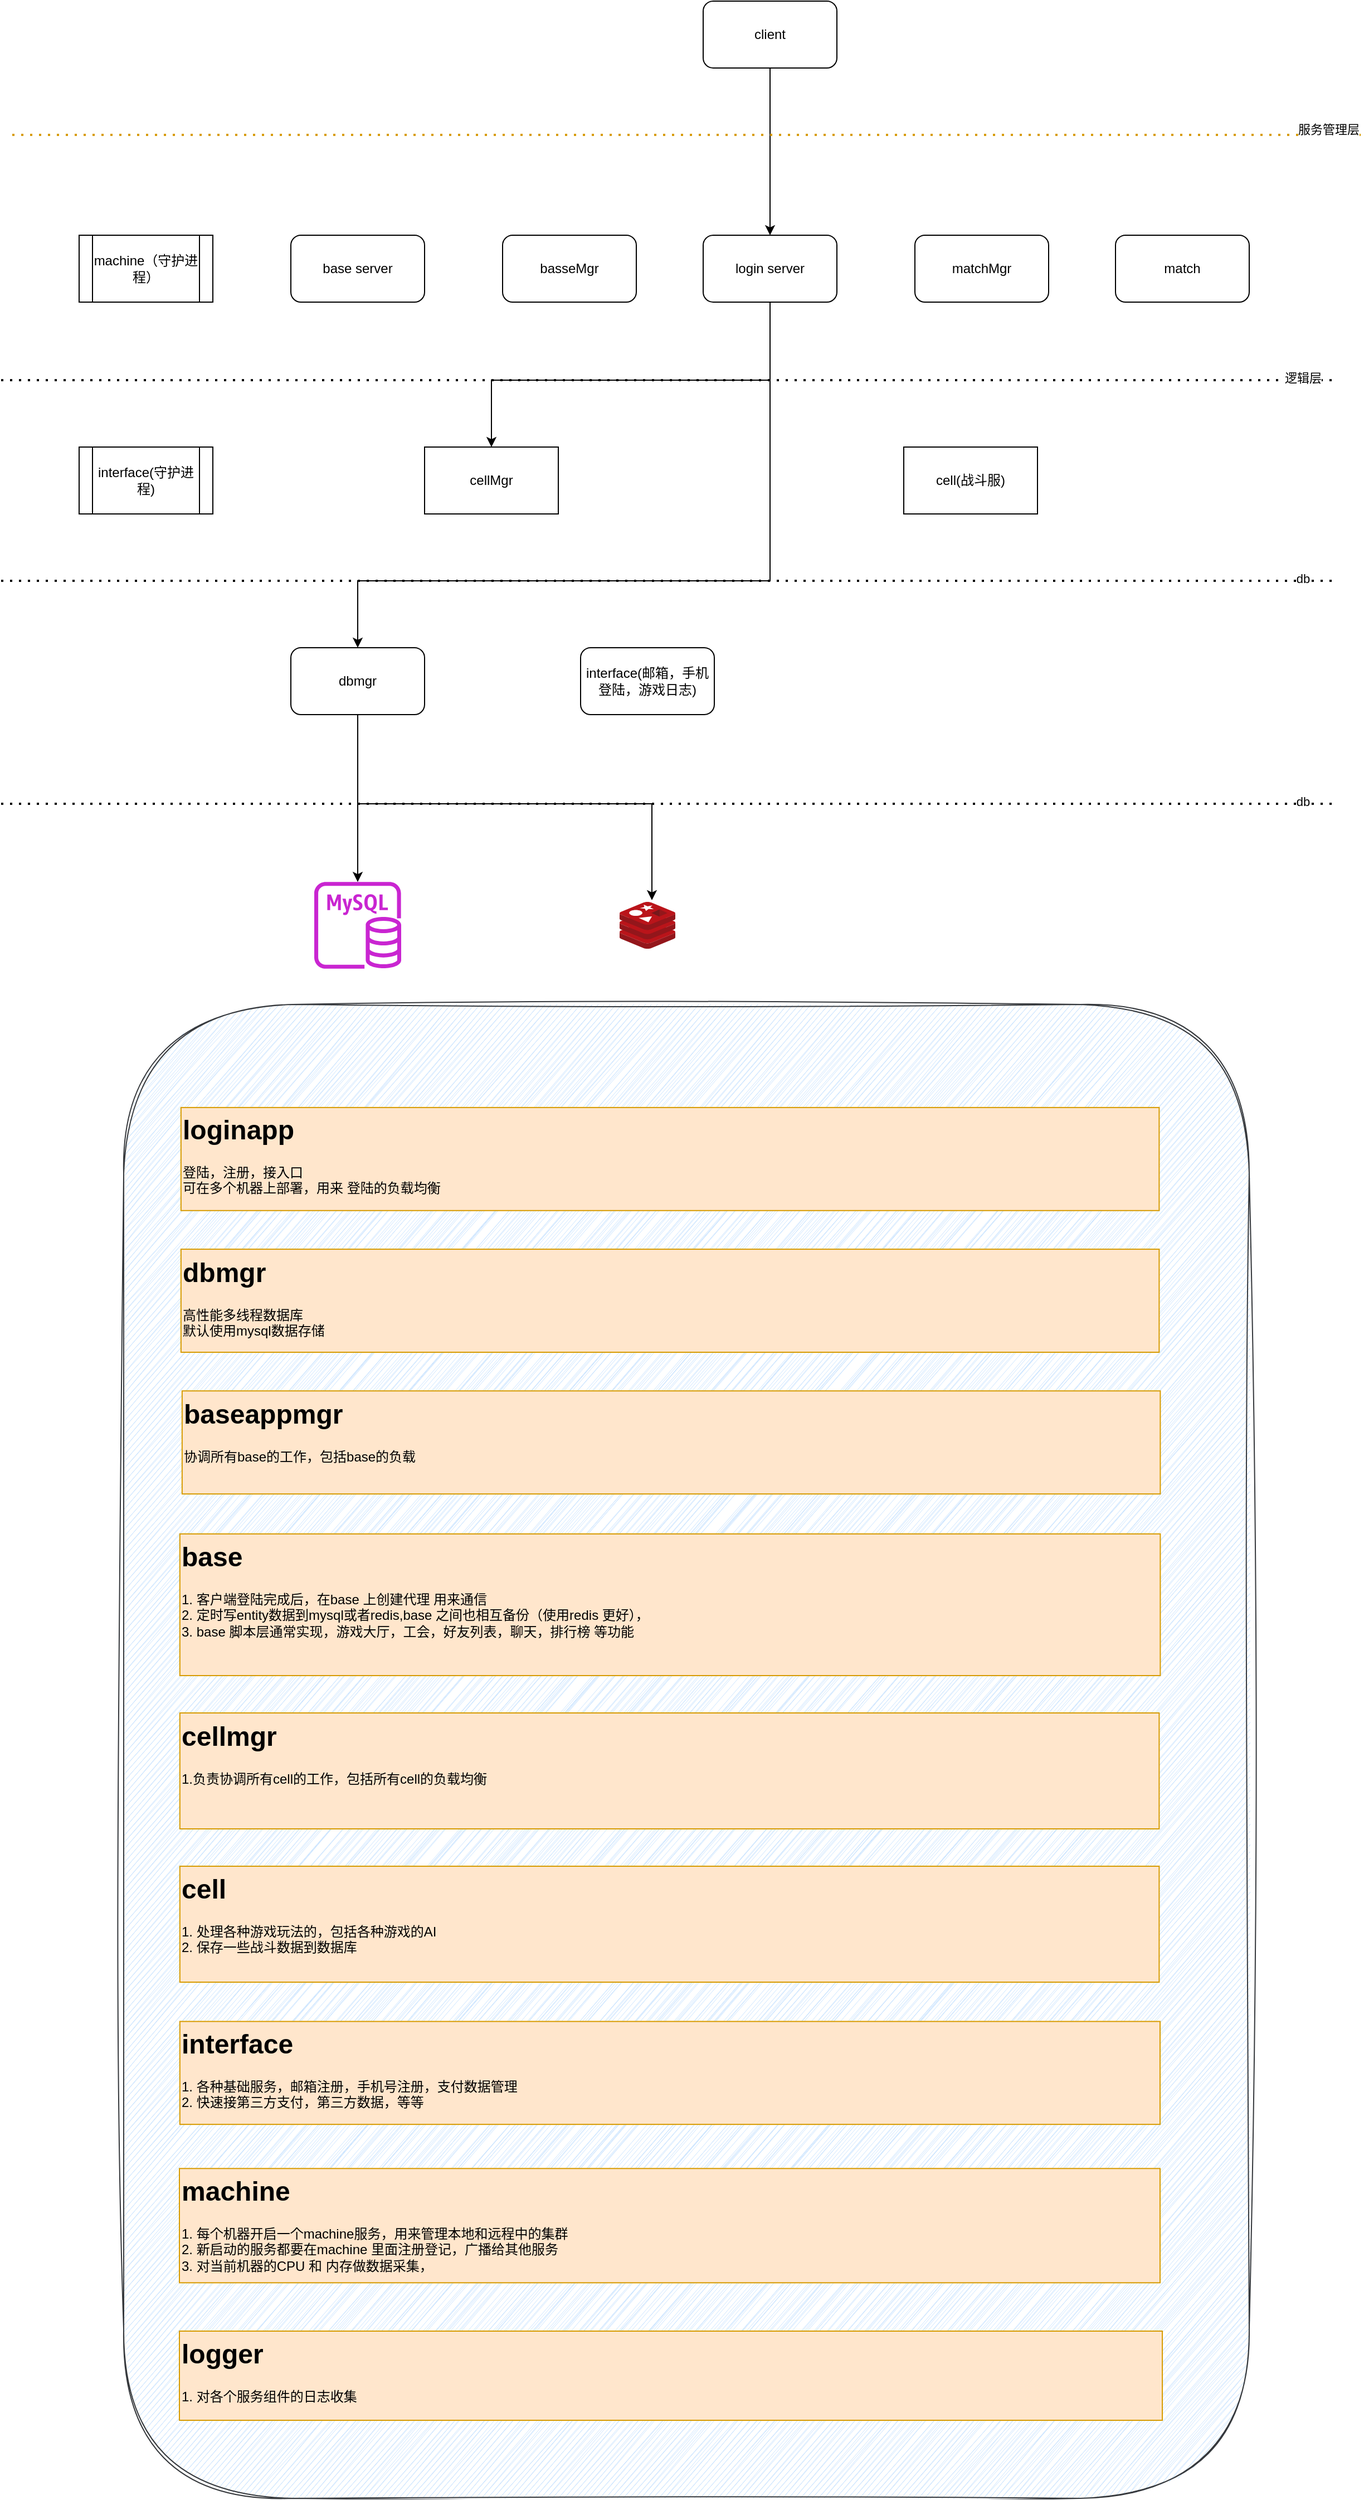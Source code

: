 <mxfile version="24.7.14">
  <diagram id="prtHgNgQTEPvFCAcTncT" name="Page-1">
    <mxGraphModel dx="1706" dy="909" grid="1" gridSize="10" guides="1" tooltips="1" connect="1" arrows="1" fold="1" page="0" pageScale="1" pageWidth="827" pageHeight="1169" math="0" shadow="0">
      <root>
        <mxCell id="0" />
        <mxCell id="1" parent="0" />
        <mxCell id="wKS1lZ6wsRXBucG2HE4H-21" style="edgeStyle=orthogonalEdgeStyle;rounded=0;orthogonalLoop=1;jettySize=auto;html=1;entryX=0.5;entryY=0;entryDx=0;entryDy=0;" edge="1" parent="1" source="wKS1lZ6wsRXBucG2HE4H-1" target="wKS1lZ6wsRXBucG2HE4H-7">
          <mxGeometry relative="1" as="geometry" />
        </mxCell>
        <mxCell id="wKS1lZ6wsRXBucG2HE4H-1" value="client" style="rounded=1;whiteSpace=wrap;html=1;" vertex="1" parent="1">
          <mxGeometry x="430" width="120" height="60" as="geometry" />
        </mxCell>
        <mxCell id="wKS1lZ6wsRXBucG2HE4H-2" value="base server" style="rounded=1;whiteSpace=wrap;html=1;" vertex="1" parent="1">
          <mxGeometry x="60" y="210" width="120" height="60" as="geometry" />
        </mxCell>
        <mxCell id="wKS1lZ6wsRXBucG2HE4H-4" value="basseMgr" style="whiteSpace=wrap;html=1;rounded=1;" vertex="1" parent="1">
          <mxGeometry x="250" y="210" width="120" height="60" as="geometry" />
        </mxCell>
        <mxCell id="wKS1lZ6wsRXBucG2HE4H-24" style="edgeStyle=orthogonalEdgeStyle;rounded=0;orthogonalLoop=1;jettySize=auto;html=1;" edge="1" parent="1" source="wKS1lZ6wsRXBucG2HE4H-7" target="wKS1lZ6wsRXBucG2HE4H-13">
          <mxGeometry relative="1" as="geometry">
            <Array as="points">
              <mxPoint x="490" y="340" />
              <mxPoint x="240" y="340" />
            </Array>
          </mxGeometry>
        </mxCell>
        <mxCell id="wKS1lZ6wsRXBucG2HE4H-35" style="edgeStyle=orthogonalEdgeStyle;rounded=0;orthogonalLoop=1;jettySize=auto;html=1;" edge="1" parent="1" source="wKS1lZ6wsRXBucG2HE4H-7" target="wKS1lZ6wsRXBucG2HE4H-29">
          <mxGeometry relative="1" as="geometry">
            <Array as="points">
              <mxPoint x="490" y="520" />
              <mxPoint x="120" y="520" />
            </Array>
          </mxGeometry>
        </mxCell>
        <mxCell id="wKS1lZ6wsRXBucG2HE4H-7" value="login server" style="whiteSpace=wrap;html=1;rounded=1;" vertex="1" parent="1">
          <mxGeometry x="430" y="210" width="120" height="60" as="geometry" />
        </mxCell>
        <mxCell id="wKS1lZ6wsRXBucG2HE4H-9" value="" style="endArrow=none;dashed=1;html=1;dashPattern=1 3;strokeWidth=2;rounded=0;fillColor=#ffe6cc;strokeColor=#d79b00;" edge="1" parent="1">
          <mxGeometry width="50" height="50" relative="1" as="geometry">
            <mxPoint x="-190" y="120" as="sourcePoint" />
            <mxPoint x="1020" y="120" as="targetPoint" />
          </mxGeometry>
        </mxCell>
        <mxCell id="wKS1lZ6wsRXBucG2HE4H-22" value="服务管理层&lt;div&gt;&lt;br&gt;&lt;/div&gt;" style="edgeLabel;html=1;align=center;verticalAlign=middle;resizable=0;points=[];" vertex="1" connectable="0" parent="wKS1lZ6wsRXBucG2HE4H-9">
          <mxGeometry x="0.952" y="-2" relative="1" as="geometry">
            <mxPoint as="offset" />
          </mxGeometry>
        </mxCell>
        <mxCell id="wKS1lZ6wsRXBucG2HE4H-11" value="" style="endArrow=none;dashed=1;html=1;dashPattern=1 3;strokeWidth=2;rounded=0;" edge="1" parent="1">
          <mxGeometry width="50" height="50" relative="1" as="geometry">
            <mxPoint x="-200" y="340" as="sourcePoint" />
            <mxPoint x="1000" y="340" as="targetPoint" />
          </mxGeometry>
        </mxCell>
        <mxCell id="wKS1lZ6wsRXBucG2HE4H-12" value="逻辑层" style="edgeLabel;html=1;align=center;verticalAlign=middle;resizable=0;points=[];" vertex="1" connectable="0" parent="wKS1lZ6wsRXBucG2HE4H-11">
          <mxGeometry x="0.946" y="2" relative="1" as="geometry">
            <mxPoint as="offset" />
          </mxGeometry>
        </mxCell>
        <mxCell id="wKS1lZ6wsRXBucG2HE4H-13" value="cellMgr" style="rounded=0;whiteSpace=wrap;html=1;" vertex="1" parent="1">
          <mxGeometry x="180" y="400" width="120" height="60" as="geometry" />
        </mxCell>
        <mxCell id="wKS1lZ6wsRXBucG2HE4H-14" value="cell(战斗服)" style="rounded=0;whiteSpace=wrap;html=1;" vertex="1" parent="1">
          <mxGeometry x="610" y="400" width="120" height="60" as="geometry" />
        </mxCell>
        <mxCell id="wKS1lZ6wsRXBucG2HE4H-15" value="matchMgr" style="whiteSpace=wrap;html=1;rounded=1;" vertex="1" parent="1">
          <mxGeometry x="620" y="210" width="120" height="60" as="geometry" />
        </mxCell>
        <mxCell id="wKS1lZ6wsRXBucG2HE4H-18" value="match" style="whiteSpace=wrap;html=1;rounded=1;" vertex="1" parent="1">
          <mxGeometry x="800" y="210" width="120" height="60" as="geometry" />
        </mxCell>
        <mxCell id="wKS1lZ6wsRXBucG2HE4H-23" value="machine（守护进程）" style="shape=process;whiteSpace=wrap;html=1;backgroundOutline=1;" vertex="1" parent="1">
          <mxGeometry x="-130" y="210" width="120" height="60" as="geometry" />
        </mxCell>
        <mxCell id="wKS1lZ6wsRXBucG2HE4H-26" value="" style="endArrow=none;dashed=1;html=1;dashPattern=1 3;strokeWidth=2;rounded=0;" edge="1" parent="1">
          <mxGeometry width="50" height="50" relative="1" as="geometry">
            <mxPoint x="-200" y="520" as="sourcePoint" />
            <mxPoint x="1000" y="520" as="targetPoint" />
          </mxGeometry>
        </mxCell>
        <mxCell id="wKS1lZ6wsRXBucG2HE4H-27" value="db" style="edgeLabel;html=1;align=center;verticalAlign=middle;resizable=0;points=[];" vertex="1" connectable="0" parent="wKS1lZ6wsRXBucG2HE4H-26">
          <mxGeometry x="0.946" y="2" relative="1" as="geometry">
            <mxPoint as="offset" />
          </mxGeometry>
        </mxCell>
        <mxCell id="wKS1lZ6wsRXBucG2HE4H-28" value="interface(守护进程)" style="shape=process;whiteSpace=wrap;html=1;backgroundOutline=1;" vertex="1" parent="1">
          <mxGeometry x="-130" y="400" width="120" height="60" as="geometry" />
        </mxCell>
        <mxCell id="wKS1lZ6wsRXBucG2HE4H-39" style="edgeStyle=orthogonalEdgeStyle;rounded=0;orthogonalLoop=1;jettySize=auto;html=1;" edge="1" parent="1" source="wKS1lZ6wsRXBucG2HE4H-29" target="wKS1lZ6wsRXBucG2HE4H-38">
          <mxGeometry relative="1" as="geometry" />
        </mxCell>
        <mxCell id="wKS1lZ6wsRXBucG2HE4H-29" value="dbmgr" style="rounded=1;whiteSpace=wrap;html=1;" vertex="1" parent="1">
          <mxGeometry x="60" y="580" width="120" height="60" as="geometry" />
        </mxCell>
        <mxCell id="wKS1lZ6wsRXBucG2HE4H-30" value="interface(邮箱，手机登陆，游戏日志)" style="rounded=1;whiteSpace=wrap;html=1;" vertex="1" parent="1">
          <mxGeometry x="320" y="580" width="120" height="60" as="geometry" />
        </mxCell>
        <mxCell id="wKS1lZ6wsRXBucG2HE4H-31" value="" style="endArrow=none;dashed=1;html=1;dashPattern=1 3;strokeWidth=2;rounded=0;" edge="1" parent="1">
          <mxGeometry width="50" height="50" relative="1" as="geometry">
            <mxPoint x="-200" y="720" as="sourcePoint" />
            <mxPoint x="1000" y="720" as="targetPoint" />
          </mxGeometry>
        </mxCell>
        <mxCell id="wKS1lZ6wsRXBucG2HE4H-32" value="db" style="edgeLabel;html=1;align=center;verticalAlign=middle;resizable=0;points=[];" vertex="1" connectable="0" parent="wKS1lZ6wsRXBucG2HE4H-31">
          <mxGeometry x="0.946" y="2" relative="1" as="geometry">
            <mxPoint as="offset" />
          </mxGeometry>
        </mxCell>
        <mxCell id="wKS1lZ6wsRXBucG2HE4H-37" value="" style="image;sketch=0;aspect=fixed;html=1;points=[];align=center;fontSize=12;image=img/lib/mscae/Cache_Redis_Product.svg;" vertex="1" parent="1">
          <mxGeometry x="355" y="808" width="50" height="42" as="geometry" />
        </mxCell>
        <mxCell id="wKS1lZ6wsRXBucG2HE4H-38" value="" style="sketch=0;outlineConnect=0;fontColor=#232F3E;gradientColor=none;fillColor=#C925D1;strokeColor=none;dashed=0;verticalLabelPosition=bottom;verticalAlign=top;align=center;html=1;fontSize=12;fontStyle=0;aspect=fixed;pointerEvents=1;shape=mxgraph.aws4.rds_mysql_instance;" vertex="1" parent="1">
          <mxGeometry x="81" y="790" width="78" height="78" as="geometry" />
        </mxCell>
        <mxCell id="wKS1lZ6wsRXBucG2HE4H-41" style="edgeStyle=orthogonalEdgeStyle;rounded=0;orthogonalLoop=1;jettySize=auto;html=1;entryX=0.58;entryY=-0.036;entryDx=0;entryDy=0;entryPerimeter=0;" edge="1" parent="1" source="wKS1lZ6wsRXBucG2HE4H-29" target="wKS1lZ6wsRXBucG2HE4H-37">
          <mxGeometry relative="1" as="geometry">
            <Array as="points">
              <mxPoint x="120" y="720" />
              <mxPoint x="384" y="720" />
            </Array>
          </mxGeometry>
        </mxCell>
        <mxCell id="wKS1lZ6wsRXBucG2HE4H-42" value="&lt;h1 style=&quot;margin-top: 0px;&quot;&gt;&lt;br&gt;&lt;/h1&gt;" style="text;html=1;whiteSpace=wrap;overflow=hidden;rounded=0;" vertex="1" parent="1">
          <mxGeometry x="30" y="970" width="180" height="120" as="geometry" />
        </mxCell>
        <mxCell id="wKS1lZ6wsRXBucG2HE4H-45" value="" style="group" vertex="1" connectable="0" parent="1">
          <mxGeometry x="-80" y="900" width="1000" height="1340" as="geometry" />
        </mxCell>
        <mxCell id="wKS1lZ6wsRXBucG2HE4H-43" value="" style="rounded=1;whiteSpace=wrap;html=1;fillColor=#cce5ff;strokeColor=#36393d;sketch=1;curveFitting=1;jiggle=2;" vertex="1" parent="wKS1lZ6wsRXBucG2HE4H-45">
          <mxGeometry x="-10" width="1010" height="1340" as="geometry" />
        </mxCell>
        <mxCell id="wKS1lZ6wsRXBucG2HE4H-44" value="&lt;h1 style=&quot;margin-top: 0px;&quot;&gt;loginapp&lt;/h1&gt;&lt;div&gt;登陆，注册，接入口&lt;/div&gt;&lt;div&gt;可在多个机器上部署，用来 登陆的负载均衡&lt;/div&gt;" style="text;html=1;whiteSpace=wrap;overflow=hidden;rounded=0;fillColor=#ffe6cc;strokeColor=#d79b00;" vertex="1" parent="wKS1lZ6wsRXBucG2HE4H-45">
          <mxGeometry x="41.414" y="92.439" width="877.778" height="92.439" as="geometry" />
        </mxCell>
        <mxCell id="wKS1lZ6wsRXBucG2HE4H-46" value="&lt;h1 style=&quot;margin-top: 0px;&quot;&gt;dbmgr&lt;/h1&gt;&lt;div&gt;高性能多线程数据库&lt;/div&gt;&lt;div&gt;默认使用mysql数据存储&lt;/div&gt;" style="text;html=1;whiteSpace=wrap;overflow=hidden;rounded=0;fillColor=#ffe6cc;strokeColor=#d79b00;" vertex="1" parent="wKS1lZ6wsRXBucG2HE4H-45">
          <mxGeometry x="41.414" y="219.541" width="877.778" height="92.439" as="geometry" />
        </mxCell>
        <mxCell id="wKS1lZ6wsRXBucG2HE4H-48" value="&lt;h1 style=&quot;margin-top: 0px;&quot;&gt;baseappmgr&lt;/h1&gt;&lt;div&gt;协调所有base的工作，包括base的负载&lt;/div&gt;" style="text;html=1;whiteSpace=wrap;overflow=hidden;rounded=0;fillColor=#ffe6cc;strokeColor=#d79b00;" vertex="1" parent="wKS1lZ6wsRXBucG2HE4H-45">
          <mxGeometry x="42.424" y="346.644" width="877.778" height="92.439" as="geometry" />
        </mxCell>
        <mxCell id="wKS1lZ6wsRXBucG2HE4H-49" value="&lt;h1 style=&quot;margin-top: 0px;&quot;&gt;base&lt;/h1&gt;&lt;div&gt;1. 客户端登陆完成后，在base 上创建代理 用来通信&lt;/div&gt;&lt;div&gt;2. 定时写entity数据到mysql或者redis,base 之间也相互备份（使用redis 更好），&lt;/div&gt;&lt;div&gt;3. base 脚本层通常实现，游戏大厅，工会，好友列表，聊天，排行榜 等功能&lt;/div&gt;" style="text;html=1;whiteSpace=wrap;overflow=hidden;rounded=0;fillColor=#ffe6cc;strokeColor=#d79b00;" vertex="1" parent="wKS1lZ6wsRXBucG2HE4H-45">
          <mxGeometry x="40.404" y="474.903" width="879.798" height="127.103" as="geometry" />
        </mxCell>
        <mxCell id="wKS1lZ6wsRXBucG2HE4H-50" value="&lt;h1 style=&quot;margin-top: 0px;&quot;&gt;cellmgr&lt;span style=&quot;color: rgba(0, 0, 0, 0); font-family: monospace; font-size: 0px; text-wrap: nowrap; background-color: initial; font-weight: normal;&quot;&gt;%3CmxGraphModel%3E%3Croot%3E%3CmxCell%20id%3D%220%22%2F%3E%3CmxCell%20id%3D%221%22%20parent%3D%220%22%2F%3E%3CmxCell%20id%3D%222%22%20value%3D%22%26lt%3Bh1%20style%3D%26quot%3Bmargin-top%3A%200px%3B%26quot%3B%26gt%3Bbase%26lt%3B%2Fh1%26gt%3B%26lt%3Bdiv%26gt%3B1.%20%E5%AE%A2%E6%88%B7%E7%AB%AF%E7%99%BB%E9%99%86%E5%AE%8C%E6%88%90%E5%90%8E%EF%BC%8C%E5%9C%A8base%20%E4%B8%8A%E5%88%9B%E5%BB%BA%E4%BB%A3%E7%90%86%20%E7%94%A8%E6%9D%A5%E9%80%9A%E4%BF%A1%26lt%3B%2Fdiv%26gt%3B%26lt%3Bdiv%26gt%3B2.%20%E5%AE%9A%E6%97%B6%E5%86%99entity%E6%95%B0%E6%8D%AE%E5%88%B0mysql%E6%88%96%E8%80%85redis%2Cbase%20%E4%B9%8B%E9%97%B4%E4%B9%9F%E7%9B%B8%E4%BA%92%E5%A4%87%E4%BB%BD%EF%BC%88%E4%BD%BF%E7%94%A8redis%20%E6%9B%B4%E5%A5%BD%EF%BC%89%EF%BC%8C%26lt%3B%2Fdiv%26gt%3B%26lt%3Bdiv%26gt%3B3.%20base%20%E8%84%9A%E6%9C%AC%E5%B1%82%E9%80%9A%E5%B8%B8%E5%AE%9E%E7%8E%B0%EF%BC%8C%E6%B8%B8%E6%88%8F%E5%A4%A7%E5%8E%85%EF%BC%8C%E5%B7%A5%E4%BC%9A%EF%BC%8C%E5%A5%BD%E5%8F%8B%E5%88%97%E8%A1%A8%EF%BC%8C%E8%81%8A%E5%A4%A9%EF%BC%8C%E6%8E%92%E8%A1%8C%E6%A6%9C%20%E7%AD%89%E5%8A%9F%E8%83%BD%26lt%3B%2Fdiv%26gt%3B%22%20style%3D%22text%3Bhtml%3D1%3BwhiteSpace%3Dwrap%3Boverflow%3Dhidden%3Brounded%3D0%3BfillColor%3D%23ffe6cc%3BstrokeColor%3D%23d79b00%3B%22%20vertex%3D%221%22%20parent%3D%221%22%3E%3CmxGeometry%20x%3D%22-30%22%20y%3D%221331%22%20width%3D%22871%22%20height%3D%22110%22%20as%3D%22geometry%22%2F%3E%3C%2FmxCell%3E%3C%2Froot%3E%3C%2FmxGraphModel%3E&lt;/span&gt;&lt;/h1&gt;&lt;div&gt;1.负责协调所有cell的工作，包括所有cell的负载均衡&lt;/div&gt;" style="text;html=1;whiteSpace=wrap;overflow=hidden;rounded=0;fillColor=#ffe6cc;strokeColor=#d79b00;" vertex="1" parent="wKS1lZ6wsRXBucG2HE4H-45">
          <mxGeometry x="40.404" y="635.515" width="878.788" height="103.993" as="geometry" />
        </mxCell>
        <mxCell id="wKS1lZ6wsRXBucG2HE4H-51" value="&lt;h1 style=&quot;margin-top: 0px;&quot;&gt;cell&lt;span style=&quot;color: rgba(0, 0, 0, 0); font-family: monospace; font-size: 0px; text-wrap: nowrap; background-color: initial; font-weight: normal;&quot;&gt;%3CmxGraphModel%3E%3Croot%3E%3CmxCell%20id%3D%220%22%2F%3E%3CmxCell%20id%3D%221%22%20parent%3D%220%22%2F%3E%3CmxCell%20id%3D%222%22%20value%3D%22%26lt%3Bh1%20style%3D%26quot%3Bmargin-top%3A%200px%3B%26quot%3B%26gt%3Bbase%26lt%3B%2Fh1%26gt%3B%26lt%3Bdiv%26gt%3B1.%20%E5%AE%A2%E6%88%B7%E7%AB%AF%E7%99%BB%E9%99%86%E5%AE%8C%E6%88%90%E5%90%8E%EF%BC%8C%E5%9C%A8base%20%E4%B8%8A%E5%88%9B%E5%BB%BA%E4%BB%A3%E7%90%86%20%E7%94%A8%E6%9D%A5%E9%80%9A%E4%BF%A1%26lt%3B%2Fdiv%26gt%3B%26lt%3Bdiv%26gt%3B2.%20%E5%AE%9A%E6%97%B6%E5%86%99entity%E6%95%B0%E6%8D%AE%E5%88%B0mysql%E6%88%96%E8%80%85redis%2Cbase%20%E4%B9%8B%E9%97%B4%E4%B9%9F%E7%9B%B8%E4%BA%92%E5%A4%87%E4%BB%BD%EF%BC%88%E4%BD%BF%E7%94%A8redis%20%E6%9B%B4%E5%A5%BD%EF%BC%89%EF%BC%8C%26lt%3B%2Fdiv%26gt%3B%26lt%3Bdiv%26gt%3B3.%20base%20%E8%84%9A%E6%9C%AC%E5%B1%82%E9%80%9A%E5%B8%B8%E5%AE%9E%E7%8E%B0%EF%BC%8C%E6%B8%B8%E6%88%8F%E5%A4%A7%E5%8E%85%EF%BC%8C%E5%B7%A5%E4%BC%9A%EF%BC%8C%E5%A5%BD%E5%8F%8B%E5%88%97%E8%A1%A8%EF%BC%8C%E8%81%8A%E5%A4%A9%EF%BC%8C%E6%8E%92%E8%A1%8C%E6%A6%9C%20%E7%AD%89%E5%8A%9F%E8%83%BD%26lt%3B%2Fdiv%26gt%3B%22%20style%3D%22text%3Bhtml%3D1%3BwhiteSpace%3Dwrap%3Boverflow%3Dhidden%3Brounded%3D0%3BfillColor%3D%23ffe6cc%3BstrokeColor%3D%23d79b00%3B%22%20vertex%3D%221%22%20parent%3D%221%22%3E%3CmxGeometry%20x%3D%22-30%22%20y%3D%221331%22%20width%3D%22871%22%20height%3D%22110%22%20as%3D%22geometry%22%2F%3E%3C%2FmxCell%3E%3C%2Froot%3E%3C%2FmxGraphModel%3E&lt;/span&gt;&lt;/h1&gt;&lt;h1 style=&quot;margin-top: 0px;&quot;&gt;&lt;div style=&quot;font-size: 12px; font-weight: 400;&quot;&gt;1. 处理各种游戏玩法的，包括各种游戏的AI&lt;/div&gt;&lt;div style=&quot;font-size: 12px; font-weight: 400;&quot;&gt;2. 保存一些战斗数据到数据库&lt;/div&gt;&lt;/h1&gt;" style="text;html=1;whiteSpace=wrap;overflow=hidden;rounded=0;fillColor=#ffe6cc;strokeColor=#d79b00;" vertex="1" parent="wKS1lZ6wsRXBucG2HE4H-45">
          <mxGeometry x="40.404" y="773.017" width="878.788" height="103.993" as="geometry" />
        </mxCell>
        <mxCell id="wKS1lZ6wsRXBucG2HE4H-54" value="&lt;h1 style=&quot;margin-top: 0px;&quot;&gt;interface&lt;/h1&gt;&lt;div&gt;1. 各种基础服务，邮箱注册，手机号注册，支付数据管理&lt;/div&gt;&lt;div&gt;2. 快速接第三方支付，第三方数据，等等&lt;/div&gt;" style="text;html=1;whiteSpace=wrap;overflow=hidden;rounded=0;fillColor=#ffe6cc;strokeColor=#d79b00;" vertex="1" parent="wKS1lZ6wsRXBucG2HE4H-45">
          <mxGeometry x="40.4" y="912.241" width="879.6" height="92.34" as="geometry" />
        </mxCell>
        <mxCell id="wKS1lZ6wsRXBucG2HE4H-53" value="&lt;h1 style=&quot;margin-top: 0px;&quot;&gt;machine&lt;/h1&gt;&lt;div&gt;1. 每个机器开启一个machine服务，用来管理本地和远程中的集群&lt;/div&gt;&lt;div&gt;2. 新启动的服务都要在machine 里面注册登记，广播给其他服务&lt;/div&gt;&lt;div&gt;3. 对当前机器的CPU 和 内存做数据采集，&lt;/div&gt;" style="text;html=1;whiteSpace=wrap;overflow=hidden;rounded=0;fillColor=#ffe6cc;strokeColor=#d79b00;" vertex="1" parent="wKS1lZ6wsRXBucG2HE4H-45">
          <mxGeometry x="40" y="1044.156" width="880" height="102.488" as="geometry" />
        </mxCell>
        <mxCell id="wKS1lZ6wsRXBucG2HE4H-55" value="&lt;h1 style=&quot;margin-top: 0px;&quot;&gt;logger&lt;/h1&gt;&lt;div&gt;1. 对各个服务组件的日志收集&lt;/div&gt;" style="text;html=1;whiteSpace=wrap;overflow=hidden;rounded=0;fillColor=#ffe6cc;strokeColor=#d79b00;" vertex="1" parent="wKS1lZ6wsRXBucG2HE4H-45">
          <mxGeometry x="40" y="1190" width="882.02" height="80" as="geometry" />
        </mxCell>
      </root>
    </mxGraphModel>
  </diagram>
</mxfile>
